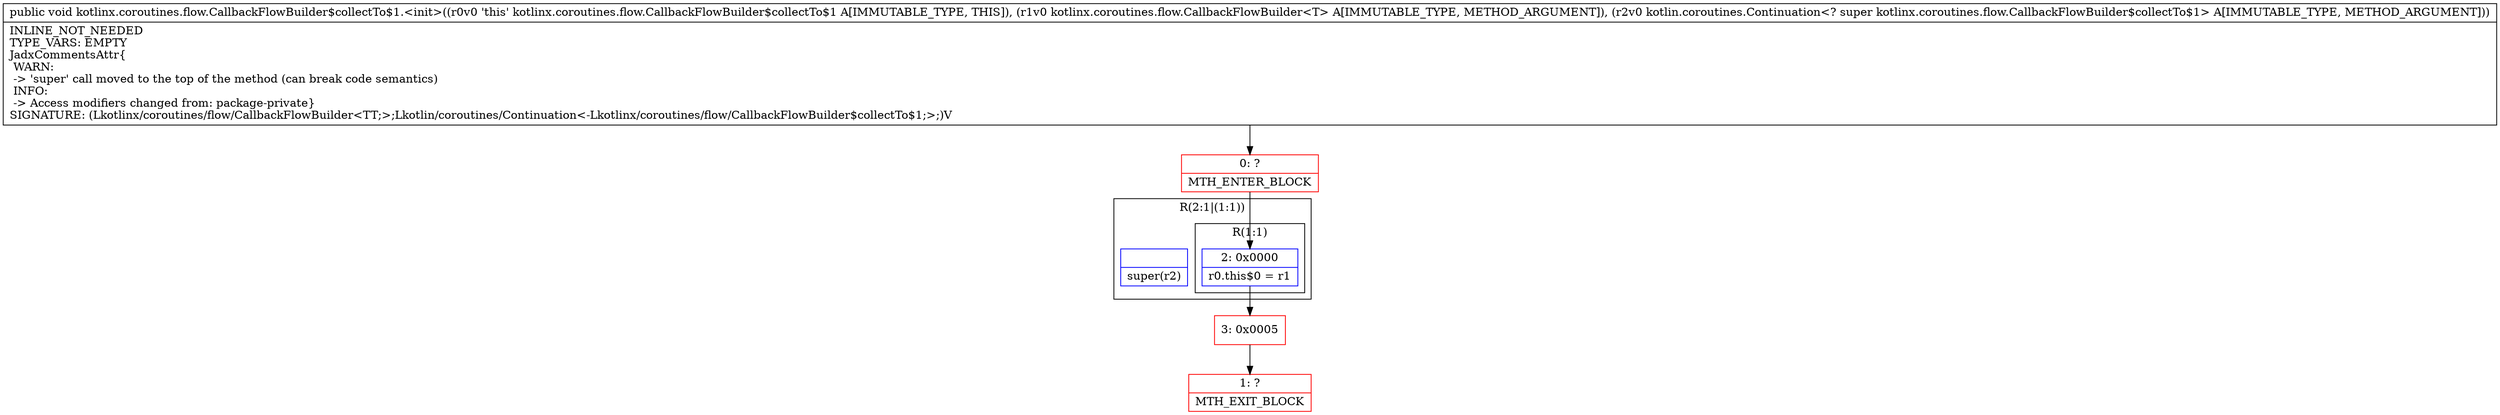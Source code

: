digraph "CFG forkotlinx.coroutines.flow.CallbackFlowBuilder$collectTo$1.\<init\>(Lkotlinx\/coroutines\/flow\/CallbackFlowBuilder;Lkotlin\/coroutines\/Continuation;)V" {
subgraph cluster_Region_282072339 {
label = "R(2:1|(1:1))";
node [shape=record,color=blue];
Node_InsnContainer_1041065670 [shape=record,label="{|super(r2)\l}"];
subgraph cluster_Region_1567198666 {
label = "R(1:1)";
node [shape=record,color=blue];
Node_2 [shape=record,label="{2\:\ 0x0000|r0.this$0 = r1\l}"];
}
}
Node_0 [shape=record,color=red,label="{0\:\ ?|MTH_ENTER_BLOCK\l}"];
Node_3 [shape=record,color=red,label="{3\:\ 0x0005}"];
Node_1 [shape=record,color=red,label="{1\:\ ?|MTH_EXIT_BLOCK\l}"];
MethodNode[shape=record,label="{public void kotlinx.coroutines.flow.CallbackFlowBuilder$collectTo$1.\<init\>((r0v0 'this' kotlinx.coroutines.flow.CallbackFlowBuilder$collectTo$1 A[IMMUTABLE_TYPE, THIS]), (r1v0 kotlinx.coroutines.flow.CallbackFlowBuilder\<T\> A[IMMUTABLE_TYPE, METHOD_ARGUMENT]), (r2v0 kotlin.coroutines.Continuation\<? super kotlinx.coroutines.flow.CallbackFlowBuilder$collectTo$1\> A[IMMUTABLE_TYPE, METHOD_ARGUMENT]))  | INLINE_NOT_NEEDED\lTYPE_VARS: EMPTY\lJadxCommentsAttr\{\l WARN: \l \-\> 'super' call moved to the top of the method (can break code semantics)\l INFO: \l \-\> Access modifiers changed from: package\-private\}\lSIGNATURE: (Lkotlinx\/coroutines\/flow\/CallbackFlowBuilder\<TT;\>;Lkotlin\/coroutines\/Continuation\<\-Lkotlinx\/coroutines\/flow\/CallbackFlowBuilder$collectTo$1;\>;)V\l}"];
MethodNode -> Node_0;Node_2 -> Node_3;
Node_0 -> Node_2;
Node_3 -> Node_1;
}


